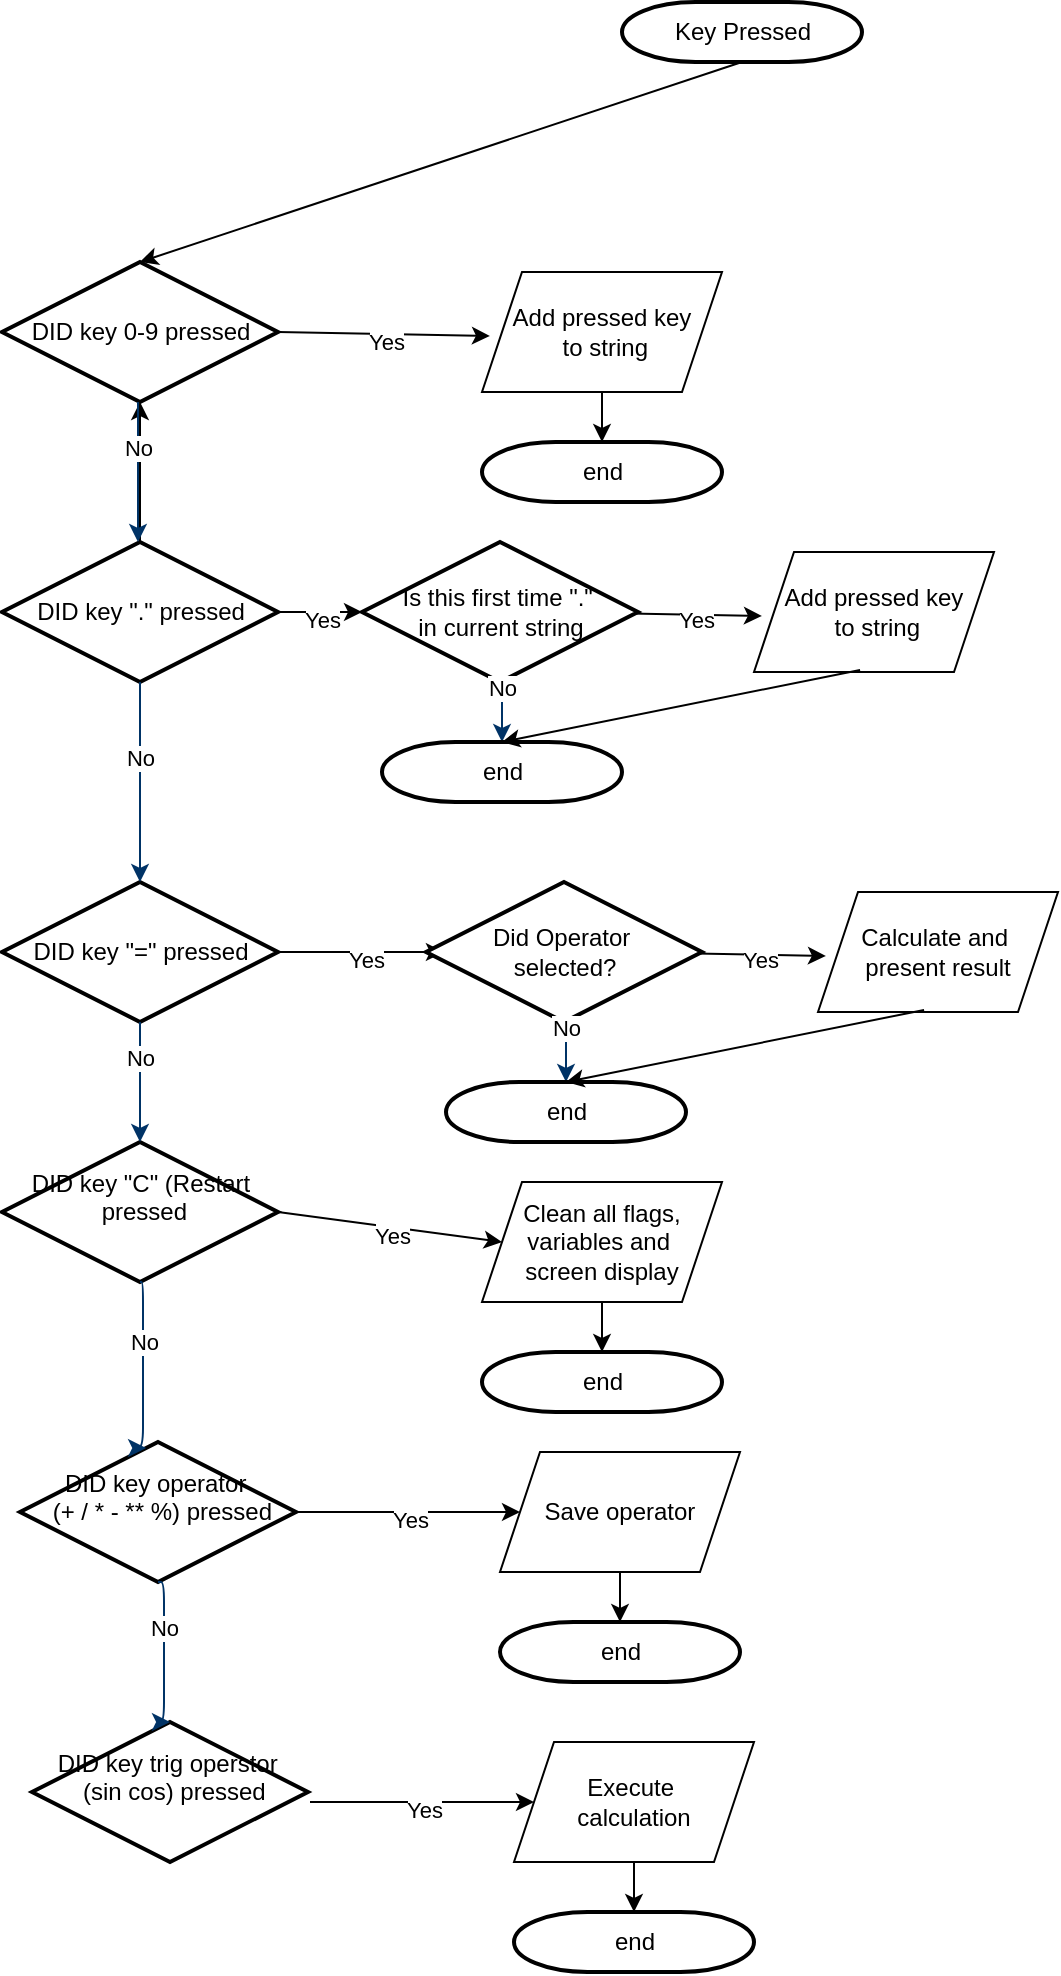 <mxfile version="24.5.3" type="device">
  <diagram name="Page-1" id="VVkbMnUtUDoWr2z0vIiu">
    <mxGraphModel dx="1098" dy="799" grid="1" gridSize="10" guides="1" tooltips="1" connect="1" arrows="1" fold="1" page="1" pageScale="1" pageWidth="850" pageHeight="1100" math="0" shadow="0">
      <root>
        <mxCell id="0" />
        <mxCell id="1" parent="0" />
        <mxCell id="leFla-8ysQO-H_rVod5x-2" value="Key Pressed" style="shape=mxgraph.flowchart.terminator;strokeWidth=2;gradientColor=none;gradientDirection=north;fontStyle=0;html=1;" vertex="1" parent="1">
          <mxGeometry x="350" y="30" width="120" height="30" as="geometry" />
        </mxCell>
        <mxCell id="leFla-8ysQO-H_rVod5x-3" value="DID key 0-9 pressed" style="shape=mxgraph.flowchart.decision;strokeWidth=2;gradientColor=none;gradientDirection=north;fontStyle=0;html=1;" vertex="1" parent="1">
          <mxGeometry x="40" y="160" width="138" height="70" as="geometry" />
        </mxCell>
        <mxCell id="leFla-8ysQO-H_rVod5x-30" value="" style="edgeStyle=orthogonalEdgeStyle;rounded=0;orthogonalLoop=1;jettySize=auto;html=1;" edge="1" parent="1" source="leFla-8ysQO-H_rVod5x-5" target="leFla-8ysQO-H_rVod5x-3">
          <mxGeometry relative="1" as="geometry" />
        </mxCell>
        <mxCell id="leFla-8ysQO-H_rVod5x-5" value="DID key &quot;.&quot; pressed" style="shape=mxgraph.flowchart.decision;strokeWidth=2;gradientColor=none;gradientDirection=north;fontStyle=0;html=1;" vertex="1" parent="1">
          <mxGeometry x="40" y="300" width="138" height="70" as="geometry" />
        </mxCell>
        <mxCell id="leFla-8ysQO-H_rVod5x-6" value="DID key &quot;=&quot; pressed" style="shape=mxgraph.flowchart.decision;strokeWidth=2;gradientColor=none;gradientDirection=north;fontStyle=0;html=1;" vertex="1" parent="1">
          <mxGeometry x="40" y="470" width="138" height="70" as="geometry" />
        </mxCell>
        <mxCell id="leFla-8ysQO-H_rVod5x-7" value="DID key &quot;C&quot; (Restart&lt;div&gt;&amp;nbsp;pressed&lt;div&gt;&lt;br&gt;&lt;/div&gt;&lt;/div&gt;" style="shape=mxgraph.flowchart.decision;strokeWidth=2;gradientColor=none;gradientDirection=north;fontStyle=0;html=1;" vertex="1" parent="1">
          <mxGeometry x="40" y="600" width="138" height="70" as="geometry" />
        </mxCell>
        <mxCell id="leFla-8ysQO-H_rVod5x-8" value="DID key operator&amp;nbsp;&lt;div&gt;&amp;nbsp;(+ / * - ** %) pressed&lt;div&gt;&lt;br&gt;&lt;/div&gt;&lt;/div&gt;" style="shape=mxgraph.flowchart.decision;strokeWidth=2;gradientColor=none;gradientDirection=north;fontStyle=0;html=1;" vertex="1" parent="1">
          <mxGeometry x="49" y="750" width="138" height="70" as="geometry" />
        </mxCell>
        <mxCell id="leFla-8ysQO-H_rVod5x-9" value="DID key trig operstor&amp;nbsp;&lt;div&gt;&amp;nbsp;(sin cos) pressed&lt;div&gt;&lt;br&gt;&lt;/div&gt;&lt;/div&gt;" style="shape=mxgraph.flowchart.decision;strokeWidth=2;gradientColor=none;gradientDirection=north;fontStyle=0;html=1;" vertex="1" parent="1">
          <mxGeometry x="55" y="890" width="138" height="70" as="geometry" />
        </mxCell>
        <mxCell id="leFla-8ysQO-H_rVod5x-11" value="" style="edgeStyle=elbowEdgeStyle;elbow=horizontal;fontColor=#001933;fontStyle=1;strokeColor=#003366;strokeWidth=1;html=1;entryX=0.5;entryY=0;entryDx=0;entryDy=0;entryPerimeter=0;exitX=0.5;exitY=1;exitDx=0;exitDy=0;exitPerimeter=0;" edge="1" parent="1">
          <mxGeometry width="100" height="100" as="geometry">
            <mxPoint x="108" y="230" as="sourcePoint" />
            <mxPoint x="108" y="300" as="targetPoint" />
          </mxGeometry>
        </mxCell>
        <mxCell id="leFla-8ysQO-H_rVod5x-12" value="No" style="edgeLabel;html=1;align=center;verticalAlign=middle;resizable=0;points=[];" vertex="1" connectable="0" parent="leFla-8ysQO-H_rVod5x-11">
          <mxGeometry relative="1" as="geometry">
            <mxPoint y="-12" as="offset" />
          </mxGeometry>
        </mxCell>
        <mxCell id="leFla-8ysQO-H_rVod5x-14" value="" style="endArrow=classic;html=1;rounded=0;exitX=0.5;exitY=1;exitDx=0;exitDy=0;exitPerimeter=0;entryX=0.5;entryY=0;entryDx=0;entryDy=0;entryPerimeter=0;" edge="1" parent="1" source="leFla-8ysQO-H_rVod5x-2" target="leFla-8ysQO-H_rVod5x-3">
          <mxGeometry width="50" height="50" relative="1" as="geometry">
            <mxPoint x="330" y="160" as="sourcePoint" />
            <mxPoint x="380" y="110" as="targetPoint" />
          </mxGeometry>
        </mxCell>
        <mxCell id="leFla-8ysQO-H_rVod5x-15" value="" style="edgeStyle=elbowEdgeStyle;elbow=horizontal;fontColor=#001933;fontStyle=1;strokeColor=#003366;strokeWidth=1;html=1;entryX=0.5;entryY=0;entryDx=0;entryDy=0;entryPerimeter=0;exitX=0.5;exitY=1;exitDx=0;exitDy=0;exitPerimeter=0;" edge="1" parent="1" source="leFla-8ysQO-H_rVod5x-5" target="leFla-8ysQO-H_rVod5x-6">
          <mxGeometry width="100" height="100" as="geometry">
            <mxPoint x="118" y="240" as="sourcePoint" />
            <mxPoint x="118" y="310" as="targetPoint" />
          </mxGeometry>
        </mxCell>
        <mxCell id="leFla-8ysQO-H_rVod5x-16" value="No" style="edgeLabel;html=1;align=center;verticalAlign=middle;resizable=0;points=[];" vertex="1" connectable="0" parent="leFla-8ysQO-H_rVod5x-15">
          <mxGeometry relative="1" as="geometry">
            <mxPoint y="-12" as="offset" />
          </mxGeometry>
        </mxCell>
        <mxCell id="leFla-8ysQO-H_rVod5x-17" value="" style="edgeStyle=elbowEdgeStyle;elbow=horizontal;fontColor=#001933;fontStyle=1;strokeColor=#003366;strokeWidth=1;html=1;entryX=0.5;entryY=0;entryDx=0;entryDy=0;entryPerimeter=0;exitX=0.5;exitY=1;exitDx=0;exitDy=0;exitPerimeter=0;" edge="1" parent="1" source="leFla-8ysQO-H_rVod5x-6" target="leFla-8ysQO-H_rVod5x-7">
          <mxGeometry width="100" height="100" as="geometry">
            <mxPoint x="119" y="380" as="sourcePoint" />
            <mxPoint x="119" y="480" as="targetPoint" />
          </mxGeometry>
        </mxCell>
        <mxCell id="leFla-8ysQO-H_rVod5x-18" value="No" style="edgeLabel;html=1;align=center;verticalAlign=middle;resizable=0;points=[];" vertex="1" connectable="0" parent="leFla-8ysQO-H_rVod5x-17">
          <mxGeometry relative="1" as="geometry">
            <mxPoint y="-12" as="offset" />
          </mxGeometry>
        </mxCell>
        <mxCell id="leFla-8ysQO-H_rVod5x-19" value="" style="edgeStyle=elbowEdgeStyle;elbow=horizontal;fontColor=#001933;fontStyle=1;strokeColor=#003366;strokeWidth=1;html=1;entryX=0.457;entryY=0.043;entryDx=0;entryDy=0;entryPerimeter=0;exitX=0.5;exitY=1;exitDx=0;exitDy=0;exitPerimeter=0;" edge="1" parent="1" source="leFla-8ysQO-H_rVod5x-7" target="leFla-8ysQO-H_rVod5x-8">
          <mxGeometry width="100" height="100" as="geometry">
            <mxPoint x="129" y="390" as="sourcePoint" />
            <mxPoint x="129" y="490" as="targetPoint" />
          </mxGeometry>
        </mxCell>
        <mxCell id="leFla-8ysQO-H_rVod5x-20" value="No" style="edgeLabel;html=1;align=center;verticalAlign=middle;resizable=0;points=[];" vertex="1" connectable="0" parent="leFla-8ysQO-H_rVod5x-19">
          <mxGeometry relative="1" as="geometry">
            <mxPoint y="-12" as="offset" />
          </mxGeometry>
        </mxCell>
        <mxCell id="leFla-8ysQO-H_rVod5x-21" value="" style="edgeStyle=elbowEdgeStyle;elbow=horizontal;fontColor=#001933;fontStyle=1;strokeColor=#003366;strokeWidth=1;html=1;entryX=0.5;entryY=0;entryDx=0;entryDy=0;entryPerimeter=0;exitX=0.5;exitY=1;exitDx=0;exitDy=0;exitPerimeter=0;" edge="1" parent="1" source="leFla-8ysQO-H_rVod5x-8" target="leFla-8ysQO-H_rVod5x-9">
          <mxGeometry width="100" height="100" as="geometry">
            <mxPoint x="139" y="400" as="sourcePoint" />
            <mxPoint x="139" y="500" as="targetPoint" />
          </mxGeometry>
        </mxCell>
        <mxCell id="leFla-8ysQO-H_rVod5x-22" value="No" style="edgeLabel;html=1;align=center;verticalAlign=middle;resizable=0;points=[];" vertex="1" connectable="0" parent="leFla-8ysQO-H_rVod5x-21">
          <mxGeometry relative="1" as="geometry">
            <mxPoint y="-12" as="offset" />
          </mxGeometry>
        </mxCell>
        <mxCell id="leFla-8ysQO-H_rVod5x-23" value="" style="endArrow=classic;html=1;rounded=0;entryX=0.033;entryY=0.533;entryDx=0;entryDy=0;entryPerimeter=0;exitX=1;exitY=0.5;exitDx=0;exitDy=0;exitPerimeter=0;" edge="1" parent="1" source="leFla-8ysQO-H_rVod5x-3" target="leFla-8ysQO-H_rVod5x-24">
          <mxGeometry width="50" height="50" relative="1" as="geometry">
            <mxPoint x="390" y="310" as="sourcePoint" />
            <mxPoint x="440" y="260" as="targetPoint" />
          </mxGeometry>
        </mxCell>
        <mxCell id="leFla-8ysQO-H_rVod5x-42" value="Yes" style="edgeLabel;html=1;align=center;verticalAlign=middle;resizable=0;points=[];" vertex="1" connectable="0" parent="leFla-8ysQO-H_rVod5x-23">
          <mxGeometry x="0.021" y="-4" relative="1" as="geometry">
            <mxPoint as="offset" />
          </mxGeometry>
        </mxCell>
        <mxCell id="leFla-8ysQO-H_rVod5x-24" value="Add pressed key&lt;div&gt;&amp;nbsp;to string&lt;/div&gt;" style="shape=parallelogram;perimeter=parallelogramPerimeter;whiteSpace=wrap;html=1;fixedSize=1;" vertex="1" parent="1">
          <mxGeometry x="280" y="165" width="120" height="60" as="geometry" />
        </mxCell>
        <mxCell id="leFla-8ysQO-H_rVod5x-25" value="" style="endArrow=classic;html=1;rounded=0;entryX=0.033;entryY=0.533;entryDx=0;entryDy=0;entryPerimeter=0;exitX=1;exitY=0.5;exitDx=0;exitDy=0;exitPerimeter=0;" edge="1" parent="1" target="leFla-8ysQO-H_rVod5x-26">
          <mxGeometry width="50" height="50" relative="1" as="geometry">
            <mxPoint x="314" y="335" as="sourcePoint" />
            <mxPoint x="576" y="400" as="targetPoint" />
          </mxGeometry>
        </mxCell>
        <mxCell id="leFla-8ysQO-H_rVod5x-37" value="Yes" style="edgeLabel;html=1;align=center;verticalAlign=middle;resizable=0;points=[];" vertex="1" connectable="0" parent="leFla-8ysQO-H_rVod5x-25">
          <mxGeometry x="0.379" y="-2" relative="1" as="geometry">
            <mxPoint as="offset" />
          </mxGeometry>
        </mxCell>
        <mxCell id="leFla-8ysQO-H_rVod5x-26" value="Add pressed key&lt;div&gt;&amp;nbsp;to string&lt;/div&gt;" style="shape=parallelogram;perimeter=parallelogramPerimeter;whiteSpace=wrap;html=1;fixedSize=1;" vertex="1" parent="1">
          <mxGeometry x="416" y="305" width="120" height="60" as="geometry" />
        </mxCell>
        <mxCell id="leFla-8ysQO-H_rVod5x-29" value="Is this first time &quot;.&quot;&amp;nbsp;&lt;div&gt;in current string&lt;/div&gt;" style="shape=mxgraph.flowchart.decision;strokeWidth=2;gradientColor=none;gradientDirection=north;fontStyle=0;html=1;" vertex="1" parent="1">
          <mxGeometry x="220" y="300" width="138" height="70" as="geometry" />
        </mxCell>
        <mxCell id="leFla-8ysQO-H_rVod5x-33" value="" style="edgeStyle=elbowEdgeStyle;elbow=horizontal;fontColor=#001933;fontStyle=1;strokeColor=#003366;strokeWidth=1;html=1;entryX=0.5;entryY=0;entryDx=0;entryDy=0;entryPerimeter=0;" edge="1" parent="1" target="leFla-8ysQO-H_rVod5x-38">
          <mxGeometry width="100" height="100" as="geometry">
            <mxPoint x="290" y="370" as="sourcePoint" />
            <mxPoint x="290" y="400" as="targetPoint" />
          </mxGeometry>
        </mxCell>
        <mxCell id="leFla-8ysQO-H_rVod5x-34" value="No" style="edgeLabel;html=1;align=center;verticalAlign=middle;resizable=0;points=[];" vertex="1" connectable="0" parent="leFla-8ysQO-H_rVod5x-33">
          <mxGeometry relative="1" as="geometry">
            <mxPoint y="-12" as="offset" />
          </mxGeometry>
        </mxCell>
        <mxCell id="leFla-8ysQO-H_rVod5x-35" value="end" style="shape=mxgraph.flowchart.terminator;strokeWidth=2;gradientColor=none;gradientDirection=north;fontStyle=0;html=1;" vertex="1" parent="1">
          <mxGeometry x="280" y="250" width="120" height="30" as="geometry" />
        </mxCell>
        <mxCell id="leFla-8ysQO-H_rVod5x-36" value="" style="endArrow=classic;html=1;rounded=0;entryX=0.5;entryY=0;entryDx=0;entryDy=0;entryPerimeter=0;exitX=0.5;exitY=1;exitDx=0;exitDy=0;" edge="1" parent="1" source="leFla-8ysQO-H_rVod5x-24" target="leFla-8ysQO-H_rVod5x-35">
          <mxGeometry width="50" height="50" relative="1" as="geometry">
            <mxPoint x="390" y="360" as="sourcePoint" />
            <mxPoint x="440" y="310" as="targetPoint" />
          </mxGeometry>
        </mxCell>
        <mxCell id="leFla-8ysQO-H_rVod5x-38" value="end" style="shape=mxgraph.flowchart.terminator;strokeWidth=2;gradientColor=none;gradientDirection=north;fontStyle=0;html=1;" vertex="1" parent="1">
          <mxGeometry x="230" y="400" width="120" height="30" as="geometry" />
        </mxCell>
        <mxCell id="leFla-8ysQO-H_rVod5x-40" value="" style="endArrow=classic;html=1;rounded=0;exitX=1;exitY=0.5;exitDx=0;exitDy=0;exitPerimeter=0;entryX=0;entryY=0.5;entryDx=0;entryDy=0;entryPerimeter=0;" edge="1" parent="1" source="leFla-8ysQO-H_rVod5x-5" target="leFla-8ysQO-H_rVod5x-29">
          <mxGeometry width="50" height="50" relative="1" as="geometry">
            <mxPoint x="390" y="360" as="sourcePoint" />
            <mxPoint x="440" y="310" as="targetPoint" />
          </mxGeometry>
        </mxCell>
        <mxCell id="leFla-8ysQO-H_rVod5x-41" value="Yes" style="edgeLabel;html=1;align=center;verticalAlign=middle;resizable=0;points=[];" vertex="1" connectable="0" parent="leFla-8ysQO-H_rVod5x-40">
          <mxGeometry x="0.048" y="-4" relative="1" as="geometry">
            <mxPoint as="offset" />
          </mxGeometry>
        </mxCell>
        <mxCell id="leFla-8ysQO-H_rVod5x-43" value="" style="endArrow=classic;html=1;rounded=0;exitX=0.442;exitY=0.983;exitDx=0;exitDy=0;exitPerimeter=0;entryX=0.5;entryY=0;entryDx=0;entryDy=0;entryPerimeter=0;" edge="1" parent="1" source="leFla-8ysQO-H_rVod5x-26" target="leFla-8ysQO-H_rVod5x-38">
          <mxGeometry width="50" height="50" relative="1" as="geometry">
            <mxPoint x="390" y="360" as="sourcePoint" />
            <mxPoint x="440" y="310" as="targetPoint" />
          </mxGeometry>
        </mxCell>
        <mxCell id="leFla-8ysQO-H_rVod5x-44" value="" style="endArrow=classic;html=1;rounded=0;exitX=1;exitY=0.5;exitDx=0;exitDy=0;exitPerimeter=0;entryX=0.065;entryY=0.5;entryDx=0;entryDy=0;entryPerimeter=0;" edge="1" parent="1" source="leFla-8ysQO-H_rVod5x-6" target="leFla-8ysQO-H_rVod5x-49">
          <mxGeometry width="50" height="50" relative="1" as="geometry">
            <mxPoint x="190" y="490" as="sourcePoint" />
            <mxPoint x="250" y="505" as="targetPoint" />
          </mxGeometry>
        </mxCell>
        <mxCell id="leFla-8ysQO-H_rVod5x-45" value="Yes" style="edgeLabel;html=1;align=center;verticalAlign=middle;resizable=0;points=[];" vertex="1" connectable="0" parent="leFla-8ysQO-H_rVod5x-44">
          <mxGeometry x="0.048" y="-4" relative="1" as="geometry">
            <mxPoint as="offset" />
          </mxGeometry>
        </mxCell>
        <mxCell id="leFla-8ysQO-H_rVod5x-46" value="" style="endArrow=classic;html=1;rounded=0;entryX=0.033;entryY=0.533;entryDx=0;entryDy=0;entryPerimeter=0;exitX=1;exitY=0.5;exitDx=0;exitDy=0;exitPerimeter=0;" edge="1" parent="1" target="leFla-8ysQO-H_rVod5x-48">
          <mxGeometry width="50" height="50" relative="1" as="geometry">
            <mxPoint x="346" y="505" as="sourcePoint" />
            <mxPoint x="608" y="570" as="targetPoint" />
          </mxGeometry>
        </mxCell>
        <mxCell id="leFla-8ysQO-H_rVod5x-47" value="Yes" style="edgeLabel;html=1;align=center;verticalAlign=middle;resizable=0;points=[];" vertex="1" connectable="0" parent="leFla-8ysQO-H_rVod5x-46">
          <mxGeometry x="0.379" y="-2" relative="1" as="geometry">
            <mxPoint as="offset" />
          </mxGeometry>
        </mxCell>
        <mxCell id="leFla-8ysQO-H_rVod5x-48" value="Calculate and&amp;nbsp;&lt;div&gt;present result&lt;/div&gt;" style="shape=parallelogram;perimeter=parallelogramPerimeter;whiteSpace=wrap;html=1;fixedSize=1;" vertex="1" parent="1">
          <mxGeometry x="448" y="475" width="120" height="60" as="geometry" />
        </mxCell>
        <mxCell id="leFla-8ysQO-H_rVod5x-49" value="Did Operator&amp;nbsp;&lt;div&gt;selected?&lt;/div&gt;" style="shape=mxgraph.flowchart.decision;strokeWidth=2;gradientColor=none;gradientDirection=north;fontStyle=0;html=1;" vertex="1" parent="1">
          <mxGeometry x="252" y="470" width="138" height="70" as="geometry" />
        </mxCell>
        <mxCell id="leFla-8ysQO-H_rVod5x-50" value="" style="edgeStyle=elbowEdgeStyle;elbow=horizontal;fontColor=#001933;fontStyle=1;strokeColor=#003366;strokeWidth=1;html=1;entryX=0.5;entryY=0;entryDx=0;entryDy=0;entryPerimeter=0;" edge="1" parent="1" target="leFla-8ysQO-H_rVod5x-52">
          <mxGeometry width="100" height="100" as="geometry">
            <mxPoint x="322" y="540" as="sourcePoint" />
            <mxPoint x="322" y="570" as="targetPoint" />
          </mxGeometry>
        </mxCell>
        <mxCell id="leFla-8ysQO-H_rVod5x-51" value="No" style="edgeLabel;html=1;align=center;verticalAlign=middle;resizable=0;points=[];" vertex="1" connectable="0" parent="leFla-8ysQO-H_rVod5x-50">
          <mxGeometry relative="1" as="geometry">
            <mxPoint y="-12" as="offset" />
          </mxGeometry>
        </mxCell>
        <mxCell id="leFla-8ysQO-H_rVod5x-52" value="end" style="shape=mxgraph.flowchart.terminator;strokeWidth=2;gradientColor=none;gradientDirection=north;fontStyle=0;html=1;" vertex="1" parent="1">
          <mxGeometry x="262" y="570" width="120" height="30" as="geometry" />
        </mxCell>
        <mxCell id="leFla-8ysQO-H_rVod5x-53" value="" style="endArrow=classic;html=1;rounded=0;exitX=0.442;exitY=0.983;exitDx=0;exitDy=0;exitPerimeter=0;entryX=0.5;entryY=0;entryDx=0;entryDy=0;entryPerimeter=0;" edge="1" parent="1" source="leFla-8ysQO-H_rVod5x-48" target="leFla-8ysQO-H_rVod5x-52">
          <mxGeometry width="50" height="50" relative="1" as="geometry">
            <mxPoint x="422" y="530" as="sourcePoint" />
            <mxPoint x="472" y="480" as="targetPoint" />
          </mxGeometry>
        </mxCell>
        <mxCell id="leFla-8ysQO-H_rVod5x-58" value="" style="endArrow=classic;html=1;rounded=0;entryX=0;entryY=0.5;entryDx=0;entryDy=0;exitX=1;exitY=0.5;exitDx=0;exitDy=0;exitPerimeter=0;" edge="1" parent="1" target="leFla-8ysQO-H_rVod5x-60" source="leFla-8ysQO-H_rVod5x-7">
          <mxGeometry width="50" height="50" relative="1" as="geometry">
            <mxPoint x="178" y="650" as="sourcePoint" />
            <mxPoint x="440" y="715" as="targetPoint" />
          </mxGeometry>
        </mxCell>
        <mxCell id="leFla-8ysQO-H_rVod5x-59" value="Yes" style="edgeLabel;html=1;align=center;verticalAlign=middle;resizable=0;points=[];" vertex="1" connectable="0" parent="leFla-8ysQO-H_rVod5x-58">
          <mxGeometry x="0.021" y="-4" relative="1" as="geometry">
            <mxPoint as="offset" />
          </mxGeometry>
        </mxCell>
        <mxCell id="leFla-8ysQO-H_rVod5x-60" value="Clean all flags, variables and&amp;nbsp;&lt;div&gt;screen display&lt;/div&gt;" style="shape=parallelogram;perimeter=parallelogramPerimeter;whiteSpace=wrap;html=1;fixedSize=1;" vertex="1" parent="1">
          <mxGeometry x="280" y="620" width="120" height="60" as="geometry" />
        </mxCell>
        <mxCell id="leFla-8ysQO-H_rVod5x-61" value="end" style="shape=mxgraph.flowchart.terminator;strokeWidth=2;gradientColor=none;gradientDirection=north;fontStyle=0;html=1;" vertex="1" parent="1">
          <mxGeometry x="280" y="705" width="120" height="30" as="geometry" />
        </mxCell>
        <mxCell id="leFla-8ysQO-H_rVod5x-62" value="" style="endArrow=classic;html=1;rounded=0;entryX=0.5;entryY=0;entryDx=0;entryDy=0;entryPerimeter=0;exitX=0.5;exitY=1;exitDx=0;exitDy=0;" edge="1" parent="1" source="leFla-8ysQO-H_rVod5x-60" target="leFla-8ysQO-H_rVod5x-61">
          <mxGeometry width="50" height="50" relative="1" as="geometry">
            <mxPoint x="390" y="815" as="sourcePoint" />
            <mxPoint x="440" y="765" as="targetPoint" />
          </mxGeometry>
        </mxCell>
        <mxCell id="leFla-8ysQO-H_rVod5x-63" value="" style="endArrow=classic;html=1;rounded=0;entryX=0;entryY=0.5;entryDx=0;entryDy=0;exitX=1;exitY=0.5;exitDx=0;exitDy=0;exitPerimeter=0;" edge="1" parent="1" target="leFla-8ysQO-H_rVod5x-65">
          <mxGeometry width="50" height="50" relative="1" as="geometry">
            <mxPoint x="187" y="785" as="sourcePoint" />
            <mxPoint x="449" y="865" as="targetPoint" />
          </mxGeometry>
        </mxCell>
        <mxCell id="leFla-8ysQO-H_rVod5x-64" value="Yes" style="edgeLabel;html=1;align=center;verticalAlign=middle;resizable=0;points=[];" vertex="1" connectable="0" parent="leFla-8ysQO-H_rVod5x-63">
          <mxGeometry x="0.021" y="-4" relative="1" as="geometry">
            <mxPoint as="offset" />
          </mxGeometry>
        </mxCell>
        <mxCell id="leFla-8ysQO-H_rVod5x-65" value="Save operator" style="shape=parallelogram;perimeter=parallelogramPerimeter;whiteSpace=wrap;html=1;fixedSize=1;" vertex="1" parent="1">
          <mxGeometry x="289" y="755" width="120" height="60" as="geometry" />
        </mxCell>
        <mxCell id="leFla-8ysQO-H_rVod5x-66" value="end" style="shape=mxgraph.flowchart.terminator;strokeWidth=2;gradientColor=none;gradientDirection=north;fontStyle=0;html=1;" vertex="1" parent="1">
          <mxGeometry x="289" y="840" width="120" height="30" as="geometry" />
        </mxCell>
        <mxCell id="leFla-8ysQO-H_rVod5x-67" value="" style="endArrow=classic;html=1;rounded=0;entryX=0.5;entryY=0;entryDx=0;entryDy=0;entryPerimeter=0;exitX=0.5;exitY=1;exitDx=0;exitDy=0;" edge="1" parent="1" source="leFla-8ysQO-H_rVod5x-65" target="leFla-8ysQO-H_rVod5x-66">
          <mxGeometry width="50" height="50" relative="1" as="geometry">
            <mxPoint x="399" y="965" as="sourcePoint" />
            <mxPoint x="449" y="915" as="targetPoint" />
          </mxGeometry>
        </mxCell>
        <mxCell id="leFla-8ysQO-H_rVod5x-68" value="" style="endArrow=classic;html=1;rounded=0;entryX=0;entryY=0.5;entryDx=0;entryDy=0;exitX=1;exitY=0.5;exitDx=0;exitDy=0;exitPerimeter=0;" edge="1" parent="1" target="leFla-8ysQO-H_rVod5x-70">
          <mxGeometry width="50" height="50" relative="1" as="geometry">
            <mxPoint x="194" y="930" as="sourcePoint" />
            <mxPoint x="456" y="1010" as="targetPoint" />
          </mxGeometry>
        </mxCell>
        <mxCell id="leFla-8ysQO-H_rVod5x-69" value="Yes" style="edgeLabel;html=1;align=center;verticalAlign=middle;resizable=0;points=[];" vertex="1" connectable="0" parent="leFla-8ysQO-H_rVod5x-68">
          <mxGeometry x="0.021" y="-4" relative="1" as="geometry">
            <mxPoint as="offset" />
          </mxGeometry>
        </mxCell>
        <mxCell id="leFla-8ysQO-H_rVod5x-70" value="Execute&amp;nbsp;&lt;div&gt;calculation&lt;/div&gt;" style="shape=parallelogram;perimeter=parallelogramPerimeter;whiteSpace=wrap;html=1;fixedSize=1;" vertex="1" parent="1">
          <mxGeometry x="296" y="900" width="120" height="60" as="geometry" />
        </mxCell>
        <mxCell id="leFla-8ysQO-H_rVod5x-71" value="end" style="shape=mxgraph.flowchart.terminator;strokeWidth=2;gradientColor=none;gradientDirection=north;fontStyle=0;html=1;" vertex="1" parent="1">
          <mxGeometry x="296" y="985" width="120" height="30" as="geometry" />
        </mxCell>
        <mxCell id="leFla-8ysQO-H_rVod5x-72" value="" style="endArrow=classic;html=1;rounded=0;entryX=0.5;entryY=0;entryDx=0;entryDy=0;entryPerimeter=0;exitX=0.5;exitY=1;exitDx=0;exitDy=0;" edge="1" parent="1" source="leFla-8ysQO-H_rVod5x-70" target="leFla-8ysQO-H_rVod5x-71">
          <mxGeometry width="50" height="50" relative="1" as="geometry">
            <mxPoint x="406" y="1110" as="sourcePoint" />
            <mxPoint x="456" y="1060" as="targetPoint" />
          </mxGeometry>
        </mxCell>
      </root>
    </mxGraphModel>
  </diagram>
</mxfile>
